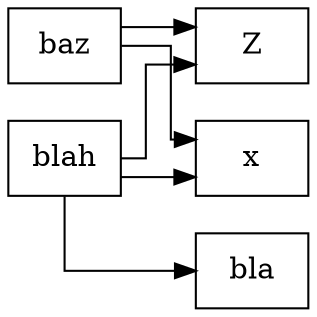 digraph "test" {

splines=ortho; 
rankdir = LR; 
node [shape=box]; 
baz;
baz -> {x Z }
bla;
blah;
blah -> {x bla Z }

}
